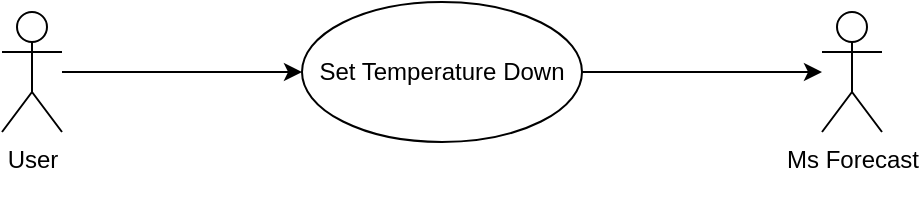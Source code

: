 <mxfile>
    <diagram id="lJz8GQyNzr8w2tqWNXFf" name="Page-1">
        <mxGraphModel dx="800" dy="424" grid="1" gridSize="10" guides="1" tooltips="1" connect="1" arrows="1" fold="1" page="1" pageScale="1" pageWidth="850" pageHeight="1100" math="0" shadow="0">
            <root>
                <mxCell id="0"/>
                <mxCell id="1" parent="0"/>
                <mxCell id="2" style="edgeStyle=none;html=1;entryX=0;entryY=0.5;entryDx=0;entryDy=0;" edge="1" parent="1" source="3" target="5">
                    <mxGeometry relative="1" as="geometry"/>
                </mxCell>
                <mxCell id="3" value="User" style="shape=umlActor;verticalLabelPosition=bottom;verticalAlign=top;html=1;" vertex="1" parent="1">
                    <mxGeometry x="70" y="130" width="30" height="60" as="geometry"/>
                </mxCell>
                <mxCell id="4" style="edgeStyle=none;html=1;" edge="1" parent="1" source="5" target="6">
                    <mxGeometry relative="1" as="geometry"/>
                </mxCell>
                <mxCell id="5" value="Set Temperature Down" style="ellipse;whiteSpace=wrap;html=1;" vertex="1" parent="1">
                    <mxGeometry x="220" y="125" width="140" height="70" as="geometry"/>
                </mxCell>
                <mxCell id="6" value="Ms Forecast&lt;div&gt;&lt;br&gt;&lt;/div&gt;" style="shape=umlActor;verticalLabelPosition=bottom;verticalAlign=top;html=1;" vertex="1" parent="1">
                    <mxGeometry x="480" y="130" width="30" height="60" as="geometry"/>
                </mxCell>
            </root>
        </mxGraphModel>
    </diagram>
</mxfile>